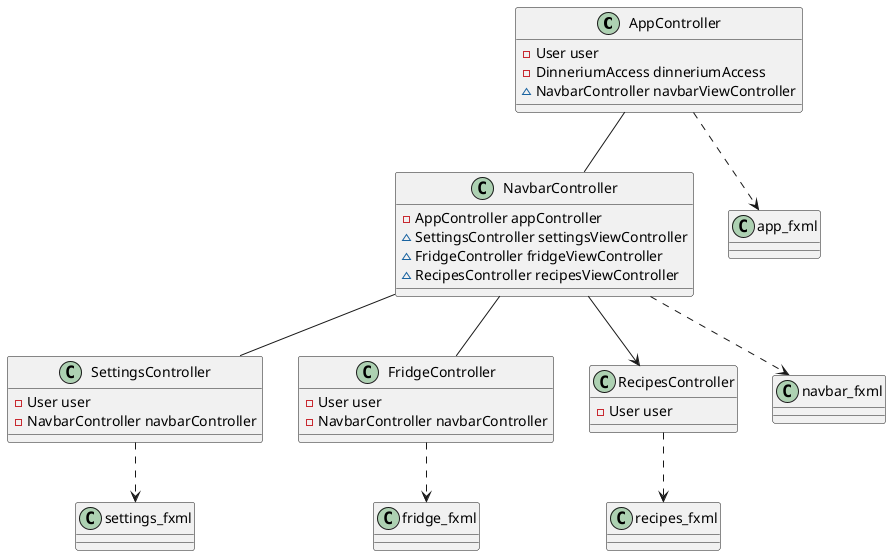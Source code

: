 @startuml

class AppController {
    - User user
    - DinneriumAccess dinneriumAccess
    ~ NavbarController navbarViewController
}

class SettingsController {
    - User user 
    - NavbarController navbarController
}

class NavbarController {
    - AppController appController
    ~ SettingsController settingsViewController
    ~ FridgeController fridgeViewController
    ~ RecipesController recipesViewController
}

class FridgeController {
    - User user
    - NavbarController navbarController
}

class RecipesController {
    - User user
}

class fridge_fxml {}
class navbar_fxml {}
class recipes_fxml {}
class settings_fxml {}
class app_fxml {}


NavbarController -- FridgeController
NavbarController -- SettingsController
NavbarController --> RecipesController
AppController -- NavbarController

AppController ..> app_fxml
NavbarController ..> navbar_fxml
FridgeController ..> fridge_fxml
RecipesController ..> recipes_fxml
SettingsController ..> settings_fxml

@enduml